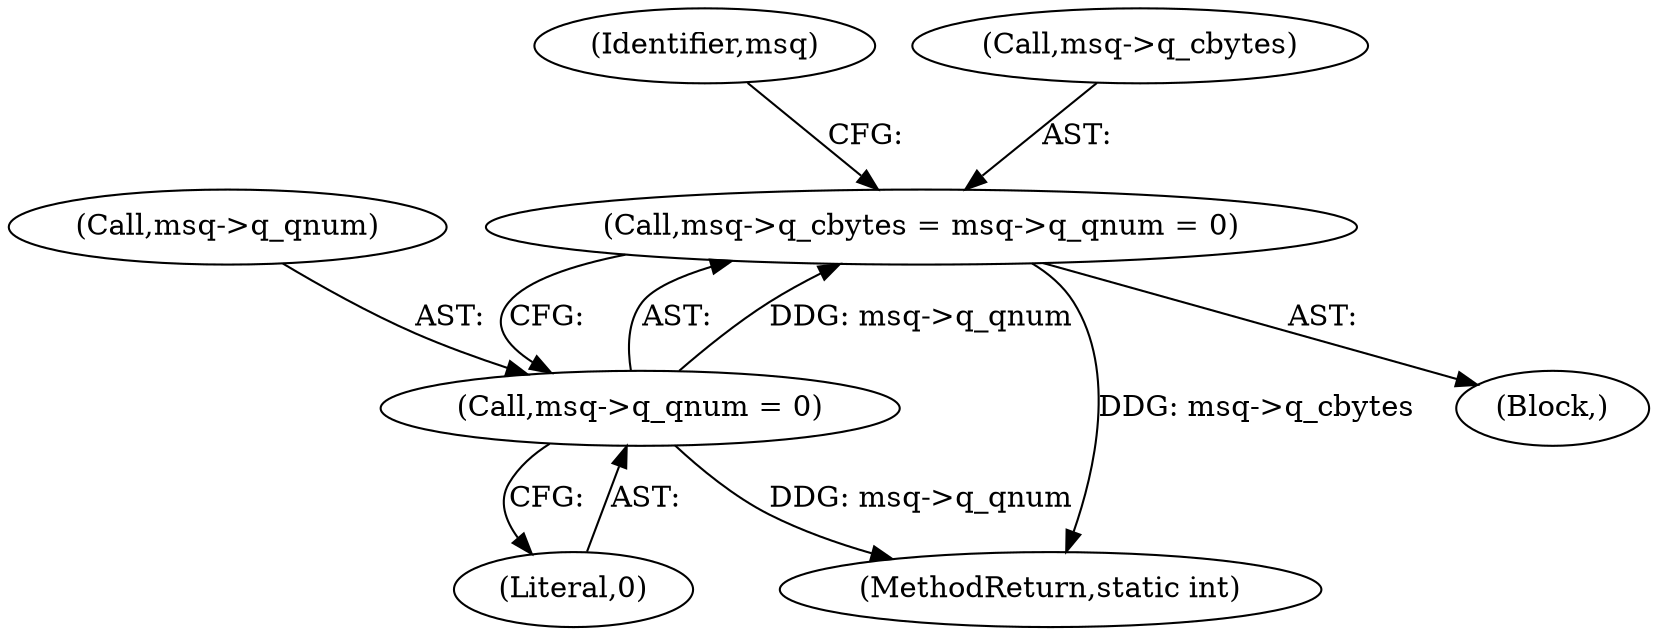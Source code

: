 digraph "0_linux_b9a532277938798b53178d5a66af6e2915cb27cf@pointer" {
"1000181" [label="(Call,msq->q_cbytes = msq->q_qnum = 0)"];
"1000185" [label="(Call,msq->q_qnum = 0)"];
"1000186" [label="(Call,msq->q_qnum)"];
"1000185" [label="(Call,msq->q_qnum = 0)"];
"1000181" [label="(Call,msq->q_cbytes = msq->q_qnum = 0)"];
"1000189" [label="(Literal,0)"];
"1000256" [label="(MethodReturn,static int)"];
"1000104" [label="(Block,)"];
"1000192" [label="(Identifier,msq)"];
"1000182" [label="(Call,msq->q_cbytes)"];
"1000181" -> "1000104"  [label="AST: "];
"1000181" -> "1000185"  [label="CFG: "];
"1000182" -> "1000181"  [label="AST: "];
"1000185" -> "1000181"  [label="AST: "];
"1000192" -> "1000181"  [label="CFG: "];
"1000181" -> "1000256"  [label="DDG: msq->q_cbytes"];
"1000185" -> "1000181"  [label="DDG: msq->q_qnum"];
"1000185" -> "1000189"  [label="CFG: "];
"1000186" -> "1000185"  [label="AST: "];
"1000189" -> "1000185"  [label="AST: "];
"1000185" -> "1000256"  [label="DDG: msq->q_qnum"];
}
